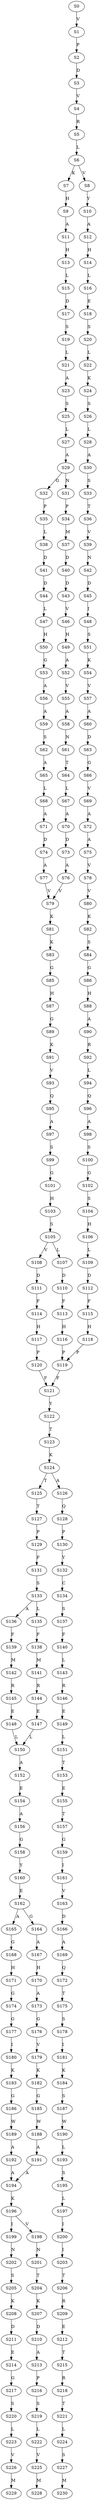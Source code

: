 strict digraph  {
	S0 -> S1 [ label = V ];
	S1 -> S2 [ label = P ];
	S2 -> S3 [ label = D ];
	S3 -> S4 [ label = V ];
	S4 -> S5 [ label = R ];
	S5 -> S6 [ label = L ];
	S6 -> S7 [ label = K ];
	S6 -> S8 [ label = V ];
	S7 -> S9 [ label = H ];
	S8 -> S10 [ label = Y ];
	S9 -> S11 [ label = A ];
	S10 -> S12 [ label = A ];
	S11 -> S13 [ label = H ];
	S12 -> S14 [ label = H ];
	S13 -> S15 [ label = L ];
	S14 -> S16 [ label = L ];
	S15 -> S17 [ label = D ];
	S16 -> S18 [ label = E ];
	S17 -> S19 [ label = S ];
	S18 -> S20 [ label = S ];
	S19 -> S21 [ label = L ];
	S20 -> S22 [ label = L ];
	S21 -> S23 [ label = A ];
	S22 -> S24 [ label = K ];
	S23 -> S25 [ label = S ];
	S24 -> S26 [ label = S ];
	S25 -> S27 [ label = L ];
	S26 -> S28 [ label = L ];
	S27 -> S29 [ label = A ];
	S28 -> S30 [ label = A ];
	S29 -> S31 [ label = N ];
	S29 -> S32 [ label = G ];
	S30 -> S33 [ label = S ];
	S31 -> S34 [ label = P ];
	S32 -> S35 [ label = P ];
	S33 -> S36 [ label = T ];
	S34 -> S37 [ label = M ];
	S35 -> S38 [ label = L ];
	S36 -> S39 [ label = V ];
	S37 -> S40 [ label = D ];
	S38 -> S41 [ label = D ];
	S39 -> S42 [ label = N ];
	S40 -> S43 [ label = D ];
	S41 -> S44 [ label = D ];
	S42 -> S45 [ label = D ];
	S43 -> S46 [ label = V ];
	S44 -> S47 [ label = L ];
	S45 -> S48 [ label = I ];
	S46 -> S49 [ label = H ];
	S47 -> S50 [ label = H ];
	S48 -> S51 [ label = S ];
	S49 -> S52 [ label = A ];
	S50 -> S53 [ label = G ];
	S51 -> S54 [ label = K ];
	S52 -> S55 [ label = V ];
	S53 -> S56 [ label = A ];
	S54 -> S57 [ label = V ];
	S55 -> S58 [ label = A ];
	S56 -> S59 [ label = A ];
	S57 -> S60 [ label = A ];
	S58 -> S61 [ label = N ];
	S59 -> S62 [ label = S ];
	S60 -> S63 [ label = D ];
	S61 -> S64 [ label = T ];
	S62 -> S65 [ label = A ];
	S63 -> S66 [ label = G ];
	S64 -> S67 [ label = L ];
	S65 -> S68 [ label = L ];
	S66 -> S69 [ label = V ];
	S67 -> S70 [ label = A ];
	S68 -> S71 [ label = A ];
	S69 -> S72 [ label = A ];
	S70 -> S73 [ label = D ];
	S71 -> S74 [ label = D ];
	S72 -> S75 [ label = A ];
	S73 -> S76 [ label = A ];
	S74 -> S77 [ label = A ];
	S75 -> S78 [ label = V ];
	S76 -> S79 [ label = V ];
	S77 -> S79 [ label = V ];
	S78 -> S80 [ label = V ];
	S79 -> S81 [ label = K ];
	S80 -> S82 [ label = K ];
	S81 -> S83 [ label = K ];
	S82 -> S84 [ label = S ];
	S83 -> S85 [ label = G ];
	S84 -> S86 [ label = G ];
	S85 -> S87 [ label = H ];
	S86 -> S88 [ label = H ];
	S87 -> S89 [ label = G ];
	S88 -> S90 [ label = A ];
	S89 -> S91 [ label = K ];
	S90 -> S92 [ label = R ];
	S91 -> S93 [ label = V ];
	S92 -> S94 [ label = L ];
	S93 -> S95 [ label = Q ];
	S94 -> S96 [ label = Q ];
	S95 -> S97 [ label = A ];
	S96 -> S98 [ label = A ];
	S97 -> S99 [ label = S ];
	S98 -> S100 [ label = S ];
	S99 -> S101 [ label = G ];
	S100 -> S102 [ label = G ];
	S101 -> S103 [ label = H ];
	S102 -> S104 [ label = S ];
	S103 -> S105 [ label = S ];
	S104 -> S106 [ label = H ];
	S105 -> S107 [ label = L ];
	S105 -> S108 [ label = V ];
	S106 -> S109 [ label = L ];
	S107 -> S110 [ label = D ];
	S108 -> S111 [ label = D ];
	S109 -> S112 [ label = D ];
	S110 -> S113 [ label = F ];
	S111 -> S114 [ label = F ];
	S112 -> S115 [ label = F ];
	S113 -> S116 [ label = H ];
	S114 -> S117 [ label = H ];
	S115 -> S118 [ label = H ];
	S116 -> S119 [ label = P ];
	S117 -> S120 [ label = P ];
	S118 -> S119 [ label = P ];
	S119 -> S121 [ label = F ];
	S120 -> S121 [ label = F ];
	S121 -> S122 [ label = Y ];
	S122 -> S123 [ label = T ];
	S123 -> S124 [ label = K ];
	S124 -> S125 [ label = T ];
	S124 -> S126 [ label = A ];
	S125 -> S127 [ label = T ];
	S126 -> S128 [ label = Q ];
	S127 -> S129 [ label = P ];
	S128 -> S130 [ label = P ];
	S129 -> S131 [ label = F ];
	S130 -> S132 [ label = Y ];
	S131 -> S133 [ label = S ];
	S132 -> S134 [ label = C ];
	S133 -> S135 [ label = L ];
	S133 -> S136 [ label = A ];
	S134 -> S137 [ label = S ];
	S135 -> S138 [ label = F ];
	S136 -> S139 [ label = F ];
	S137 -> S140 [ label = F ];
	S138 -> S141 [ label = M ];
	S139 -> S142 [ label = M ];
	S140 -> S143 [ label = L ];
	S141 -> S144 [ label = R ];
	S142 -> S145 [ label = R ];
	S143 -> S146 [ label = R ];
	S144 -> S147 [ label = E ];
	S145 -> S148 [ label = E ];
	S146 -> S149 [ label = E ];
	S147 -> S150 [ label = L ];
	S148 -> S150 [ label = L ];
	S149 -> S151 [ label = L ];
	S150 -> S152 [ label = A ];
	S151 -> S153 [ label = T ];
	S152 -> S154 [ label = E ];
	S153 -> S155 [ label = E ];
	S154 -> S156 [ label = A ];
	S155 -> S157 [ label = T ];
	S156 -> S158 [ label = G ];
	S157 -> S159 [ label = G ];
	S158 -> S160 [ label = Y ];
	S159 -> S161 [ label = I ];
	S160 -> S162 [ label = E ];
	S161 -> S163 [ label = V ];
	S162 -> S164 [ label = G ];
	S162 -> S165 [ label = A ];
	S163 -> S166 [ label = D ];
	S164 -> S167 [ label = A ];
	S165 -> S168 [ label = G ];
	S166 -> S169 [ label = A ];
	S167 -> S170 [ label = H ];
	S168 -> S171 [ label = H ];
	S169 -> S172 [ label = Q ];
	S170 -> S173 [ label = A ];
	S171 -> S174 [ label = G ];
	S172 -> S175 [ label = T ];
	S173 -> S176 [ label = G ];
	S174 -> S177 [ label = G ];
	S175 -> S178 [ label = S ];
	S176 -> S179 [ label = V ];
	S177 -> S180 [ label = I ];
	S178 -> S181 [ label = I ];
	S179 -> S182 [ label = K ];
	S180 -> S183 [ label = K ];
	S181 -> S184 [ label = K ];
	S182 -> S185 [ label = G ];
	S183 -> S186 [ label = G ];
	S184 -> S187 [ label = S ];
	S185 -> S188 [ label = W ];
	S186 -> S189 [ label = W ];
	S187 -> S190 [ label = W ];
	S188 -> S191 [ label = A ];
	S189 -> S192 [ label = A ];
	S190 -> S193 [ label = L ];
	S191 -> S194 [ label = A ];
	S192 -> S194 [ label = A ];
	S193 -> S195 [ label = S ];
	S194 -> S196 [ label = K ];
	S195 -> S197 [ label = L ];
	S196 -> S198 [ label = V ];
	S196 -> S199 [ label = I ];
	S197 -> S200 [ label = I ];
	S198 -> S201 [ label = N ];
	S199 -> S202 [ label = N ];
	S200 -> S203 [ label = I ];
	S201 -> S204 [ label = T ];
	S202 -> S205 [ label = S ];
	S203 -> S206 [ label = T ];
	S204 -> S207 [ label = K ];
	S205 -> S208 [ label = K ];
	S206 -> S209 [ label = R ];
	S207 -> S210 [ label = D ];
	S208 -> S211 [ label = D ];
	S209 -> S212 [ label = E ];
	S210 -> S213 [ label = A ];
	S211 -> S214 [ label = E ];
	S212 -> S215 [ label = T ];
	S213 -> S216 [ label = P ];
	S214 -> S217 [ label = G ];
	S215 -> S218 [ label = R ];
	S216 -> S219 [ label = S ];
	S217 -> S220 [ label = S ];
	S218 -> S221 [ label = T ];
	S219 -> S222 [ label = L ];
	S220 -> S223 [ label = L ];
	S221 -> S224 [ label = L ];
	S222 -> S225 [ label = V ];
	S223 -> S226 [ label = V ];
	S224 -> S227 [ label = S ];
	S225 -> S228 [ label = M ];
	S226 -> S229 [ label = M ];
	S227 -> S230 [ label = M ];
}
